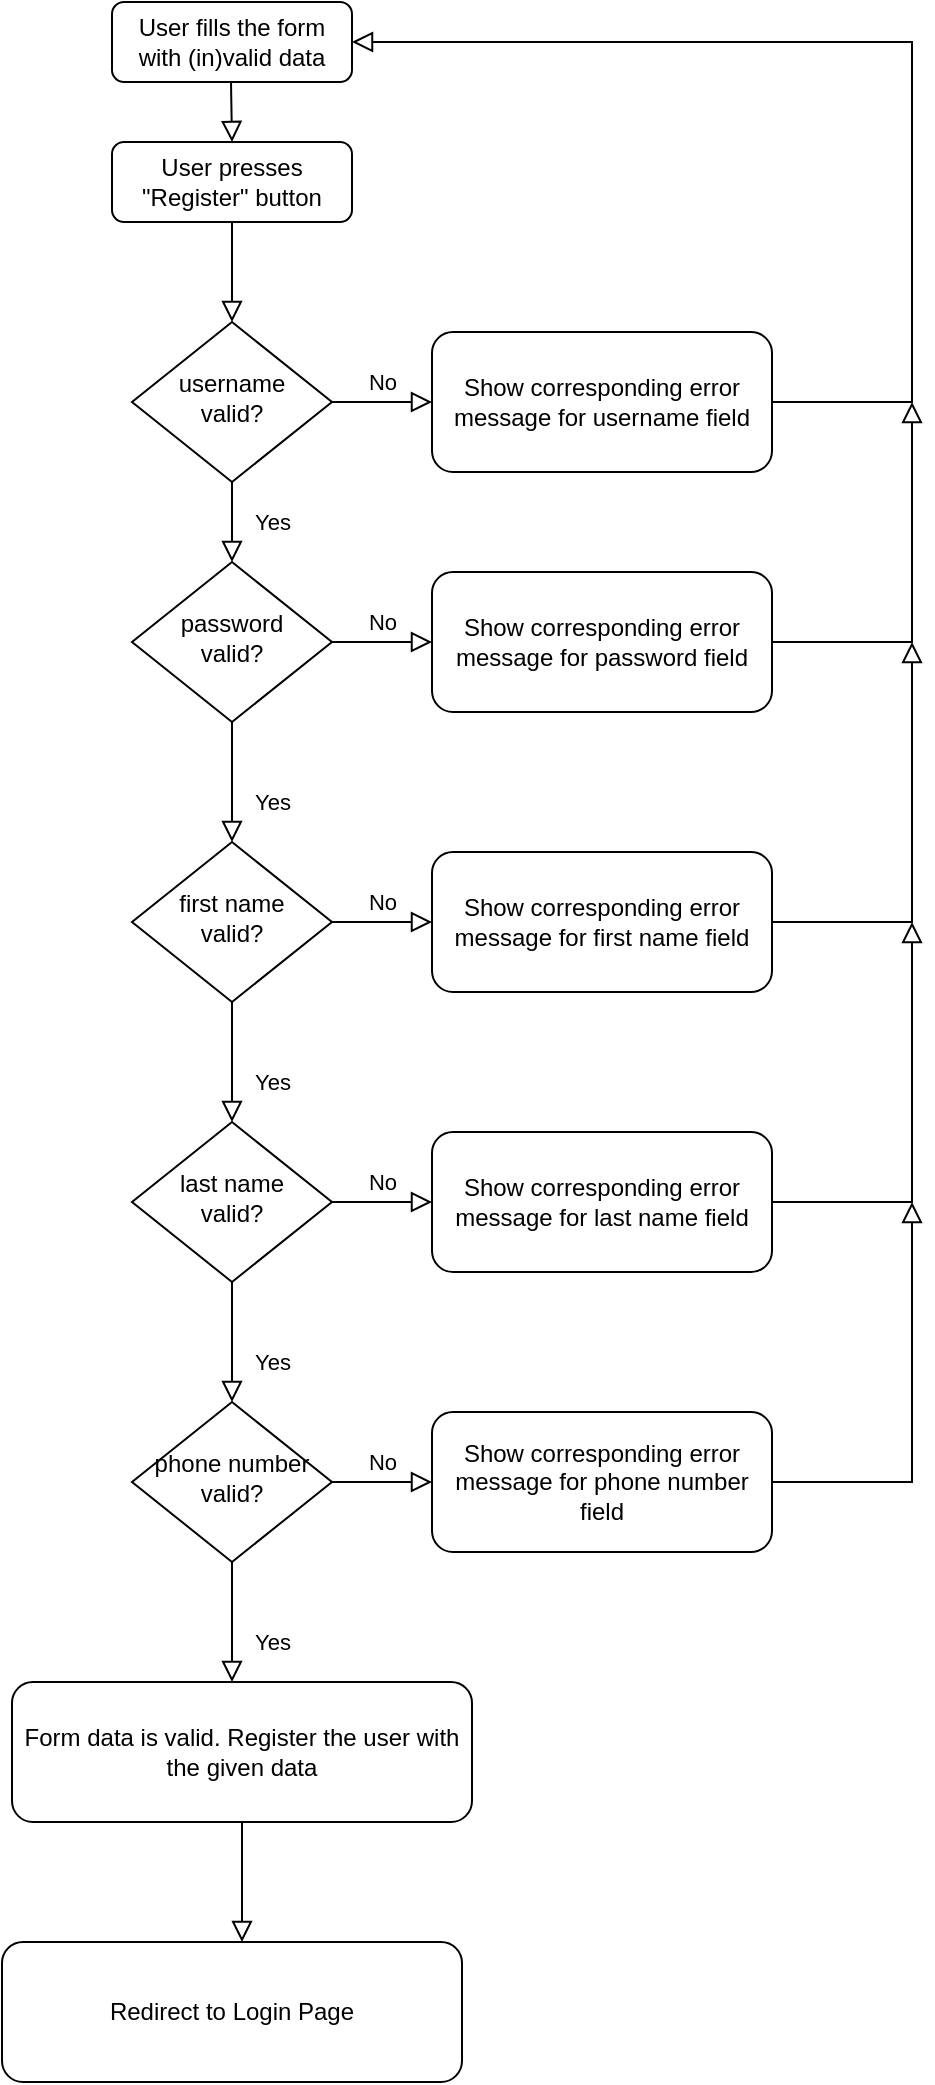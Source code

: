 <mxfile version="14.6.13" type="device"><diagram id="C5RBs43oDa-KdzZeNtuy" name="Page-1"><mxGraphModel dx="1581" dy="811" grid="1" gridSize="10" guides="1" tooltips="1" connect="1" arrows="1" fold="1" page="1" pageScale="1" pageWidth="827" pageHeight="1169" math="0" shadow="0"><root><mxCell id="WIyWlLk6GJQsqaUBKTNV-0"/><mxCell id="WIyWlLk6GJQsqaUBKTNV-1" parent="WIyWlLk6GJQsqaUBKTNV-0"/><mxCell id="WIyWlLk6GJQsqaUBKTNV-2" value="" style="rounded=0;html=1;jettySize=auto;orthogonalLoop=1;fontSize=11;endArrow=block;endFill=0;endSize=8;strokeWidth=1;shadow=0;labelBackgroundColor=none;edgeStyle=orthogonalEdgeStyle;" parent="WIyWlLk6GJQsqaUBKTNV-1" source="WIyWlLk6GJQsqaUBKTNV-3" target="WIyWlLk6GJQsqaUBKTNV-6" edge="1"><mxGeometry relative="1" as="geometry"/></mxCell><mxCell id="WIyWlLk6GJQsqaUBKTNV-3" value="User presses &quot;Register&quot; button" style="rounded=1;whiteSpace=wrap;html=1;fontSize=12;glass=0;strokeWidth=1;shadow=0;" parent="WIyWlLk6GJQsqaUBKTNV-1" vertex="1"><mxGeometry x="160" y="80" width="120" height="40" as="geometry"/></mxCell><mxCell id="WIyWlLk6GJQsqaUBKTNV-4" value="Yes" style="rounded=0;html=1;jettySize=auto;orthogonalLoop=1;fontSize=11;endArrow=block;endFill=0;endSize=8;strokeWidth=1;shadow=0;labelBackgroundColor=none;edgeStyle=orthogonalEdgeStyle;" parent="WIyWlLk6GJQsqaUBKTNV-1" source="WIyWlLk6GJQsqaUBKTNV-6" target="WIyWlLk6GJQsqaUBKTNV-10" edge="1"><mxGeometry y="20" relative="1" as="geometry"><mxPoint as="offset"/></mxGeometry></mxCell><mxCell id="WIyWlLk6GJQsqaUBKTNV-5" value="No" style="edgeStyle=orthogonalEdgeStyle;rounded=0;html=1;jettySize=auto;orthogonalLoop=1;fontSize=11;endArrow=block;endFill=0;endSize=8;strokeWidth=1;shadow=0;labelBackgroundColor=none;" parent="WIyWlLk6GJQsqaUBKTNV-1" source="WIyWlLk6GJQsqaUBKTNV-6" target="WIyWlLk6GJQsqaUBKTNV-7" edge="1"><mxGeometry y="10" relative="1" as="geometry"><mxPoint as="offset"/></mxGeometry></mxCell><mxCell id="WIyWlLk6GJQsqaUBKTNV-6" value="username &lt;br&gt;valid?" style="rhombus;whiteSpace=wrap;html=1;shadow=0;fontFamily=Helvetica;fontSize=12;align=center;strokeWidth=1;spacing=6;spacingTop=-4;" parent="WIyWlLk6GJQsqaUBKTNV-1" vertex="1"><mxGeometry x="170" y="170" width="100" height="80" as="geometry"/></mxCell><mxCell id="WIyWlLk6GJQsqaUBKTNV-7" value="Show corresponding error message for username field" style="rounded=1;whiteSpace=wrap;html=1;fontSize=12;glass=0;strokeWidth=1;shadow=0;" parent="WIyWlLk6GJQsqaUBKTNV-1" vertex="1"><mxGeometry x="320" y="175" width="170" height="70" as="geometry"/></mxCell><mxCell id="WIyWlLk6GJQsqaUBKTNV-8" value="Yes" style="rounded=0;html=1;jettySize=auto;orthogonalLoop=1;fontSize=11;endArrow=block;endFill=0;endSize=8;strokeWidth=1;shadow=0;labelBackgroundColor=none;edgeStyle=orthogonalEdgeStyle;" parent="WIyWlLk6GJQsqaUBKTNV-1" source="WIyWlLk6GJQsqaUBKTNV-10" edge="1"><mxGeometry x="0.333" y="20" relative="1" as="geometry"><mxPoint as="offset"/><mxPoint x="220" y="430" as="targetPoint"/></mxGeometry></mxCell><mxCell id="WIyWlLk6GJQsqaUBKTNV-9" value="No" style="edgeStyle=orthogonalEdgeStyle;rounded=0;html=1;jettySize=auto;orthogonalLoop=1;fontSize=11;endArrow=block;endFill=0;endSize=8;strokeWidth=1;shadow=0;labelBackgroundColor=none;" parent="WIyWlLk6GJQsqaUBKTNV-1" source="WIyWlLk6GJQsqaUBKTNV-10" edge="1"><mxGeometry y="10" relative="1" as="geometry"><mxPoint as="offset"/><mxPoint x="320" y="330" as="targetPoint"/><Array as="points"><mxPoint x="310" y="330"/><mxPoint x="310" y="330"/></Array></mxGeometry></mxCell><mxCell id="WIyWlLk6GJQsqaUBKTNV-10" value="password&lt;br&gt;valid?" style="rhombus;whiteSpace=wrap;html=1;shadow=0;fontFamily=Helvetica;fontSize=12;align=center;strokeWidth=1;spacing=6;spacingTop=-4;" parent="WIyWlLk6GJQsqaUBKTNV-1" vertex="1"><mxGeometry x="170" y="290" width="100" height="80" as="geometry"/></mxCell><mxCell id="lO0IjCdO753mHYzp2bdn-0" value="User fills the form with (in)valid data" style="rounded=1;whiteSpace=wrap;html=1;fontSize=12;glass=0;strokeWidth=1;shadow=0;" vertex="1" parent="WIyWlLk6GJQsqaUBKTNV-1"><mxGeometry x="160" y="10" width="120" height="40" as="geometry"/></mxCell><mxCell id="lO0IjCdO753mHYzp2bdn-1" value="" style="rounded=0;html=1;jettySize=auto;orthogonalLoop=1;fontSize=11;endArrow=block;endFill=0;endSize=8;strokeWidth=1;shadow=0;labelBackgroundColor=none;edgeStyle=orthogonalEdgeStyle;" edge="1" parent="WIyWlLk6GJQsqaUBKTNV-1"><mxGeometry relative="1" as="geometry"><mxPoint x="219.5" y="50" as="sourcePoint"/><mxPoint x="220" y="80" as="targetPoint"/></mxGeometry></mxCell><mxCell id="lO0IjCdO753mHYzp2bdn-4" value="" style="rounded=0;html=1;jettySize=auto;orthogonalLoop=1;fontSize=11;endArrow=block;endFill=0;endSize=8;strokeWidth=1;shadow=0;labelBackgroundColor=none;edgeStyle=orthogonalEdgeStyle;entryX=1;entryY=0.5;entryDx=0;entryDy=0;exitX=1;exitY=0.5;exitDx=0;exitDy=0;" edge="1" parent="WIyWlLk6GJQsqaUBKTNV-1" source="WIyWlLk6GJQsqaUBKTNV-7" target="lO0IjCdO753mHYzp2bdn-0"><mxGeometry relative="1" as="geometry"><mxPoint x="230" y="130" as="sourcePoint"/><mxPoint x="230" y="180" as="targetPoint"/><Array as="points"><mxPoint x="560" y="210"/><mxPoint x="560" y="30"/></Array></mxGeometry></mxCell><mxCell id="lO0IjCdO753mHYzp2bdn-5" value="Show corresponding error message for password field" style="rounded=1;whiteSpace=wrap;html=1;fontSize=12;glass=0;strokeWidth=1;shadow=0;" vertex="1" parent="WIyWlLk6GJQsqaUBKTNV-1"><mxGeometry x="320" y="295" width="170" height="70" as="geometry"/></mxCell><mxCell id="lO0IjCdO753mHYzp2bdn-6" value="" style="rounded=0;html=1;jettySize=auto;orthogonalLoop=1;fontSize=11;endArrow=block;endFill=0;endSize=8;strokeWidth=1;shadow=0;labelBackgroundColor=none;edgeStyle=orthogonalEdgeStyle;exitX=1;exitY=0.5;exitDx=0;exitDy=0;" edge="1" parent="WIyWlLk6GJQsqaUBKTNV-1"><mxGeometry relative="1" as="geometry"><mxPoint x="490" y="330" as="sourcePoint"/><mxPoint x="560" y="210" as="targetPoint"/><Array as="points"><mxPoint x="560" y="330"/></Array></mxGeometry></mxCell><mxCell id="lO0IjCdO753mHYzp2bdn-11" value="Yes" style="rounded=0;html=1;jettySize=auto;orthogonalLoop=1;fontSize=11;endArrow=block;endFill=0;endSize=8;strokeWidth=1;shadow=0;labelBackgroundColor=none;edgeStyle=orthogonalEdgeStyle;" edge="1" parent="WIyWlLk6GJQsqaUBKTNV-1" source="lO0IjCdO753mHYzp2bdn-13"><mxGeometry x="0.333" y="20" relative="1" as="geometry"><mxPoint as="offset"/><mxPoint x="220" y="570" as="targetPoint"/></mxGeometry></mxCell><mxCell id="lO0IjCdO753mHYzp2bdn-12" value="No" style="edgeStyle=orthogonalEdgeStyle;rounded=0;html=1;jettySize=auto;orthogonalLoop=1;fontSize=11;endArrow=block;endFill=0;endSize=8;strokeWidth=1;shadow=0;labelBackgroundColor=none;" edge="1" parent="WIyWlLk6GJQsqaUBKTNV-1" source="lO0IjCdO753mHYzp2bdn-13"><mxGeometry y="10" relative="1" as="geometry"><mxPoint as="offset"/><mxPoint x="320" y="470" as="targetPoint"/><Array as="points"><mxPoint x="310" y="470"/><mxPoint x="310" y="470"/></Array></mxGeometry></mxCell><mxCell id="lO0IjCdO753mHYzp2bdn-13" value="first name&lt;br&gt;valid?" style="rhombus;whiteSpace=wrap;html=1;shadow=0;fontFamily=Helvetica;fontSize=12;align=center;strokeWidth=1;spacing=6;spacingTop=-4;" vertex="1" parent="WIyWlLk6GJQsqaUBKTNV-1"><mxGeometry x="170" y="430" width="100" height="80" as="geometry"/></mxCell><mxCell id="lO0IjCdO753mHYzp2bdn-14" value="Show corresponding error message for first name field" style="rounded=1;whiteSpace=wrap;html=1;fontSize=12;glass=0;strokeWidth=1;shadow=0;" vertex="1" parent="WIyWlLk6GJQsqaUBKTNV-1"><mxGeometry x="320" y="435" width="170" height="70" as="geometry"/></mxCell><mxCell id="lO0IjCdO753mHYzp2bdn-15" value="" style="rounded=0;html=1;jettySize=auto;orthogonalLoop=1;fontSize=11;endArrow=block;endFill=0;endSize=8;strokeWidth=1;shadow=0;labelBackgroundColor=none;edgeStyle=orthogonalEdgeStyle;exitX=1;exitY=0.5;exitDx=0;exitDy=0;" edge="1" parent="WIyWlLk6GJQsqaUBKTNV-1"><mxGeometry relative="1" as="geometry"><mxPoint x="490" y="470" as="sourcePoint"/><mxPoint x="560" y="330" as="targetPoint"/><Array as="points"><mxPoint x="560" y="470"/></Array></mxGeometry></mxCell><mxCell id="lO0IjCdO753mHYzp2bdn-16" value="Yes" style="rounded=0;html=1;jettySize=auto;orthogonalLoop=1;fontSize=11;endArrow=block;endFill=0;endSize=8;strokeWidth=1;shadow=0;labelBackgroundColor=none;edgeStyle=orthogonalEdgeStyle;" edge="1" parent="WIyWlLk6GJQsqaUBKTNV-1" source="lO0IjCdO753mHYzp2bdn-18"><mxGeometry x="0.333" y="20" relative="1" as="geometry"><mxPoint as="offset"/><mxPoint x="220" y="710" as="targetPoint"/></mxGeometry></mxCell><mxCell id="lO0IjCdO753mHYzp2bdn-17" value="No" style="edgeStyle=orthogonalEdgeStyle;rounded=0;html=1;jettySize=auto;orthogonalLoop=1;fontSize=11;endArrow=block;endFill=0;endSize=8;strokeWidth=1;shadow=0;labelBackgroundColor=none;" edge="1" parent="WIyWlLk6GJQsqaUBKTNV-1" source="lO0IjCdO753mHYzp2bdn-18"><mxGeometry y="10" relative="1" as="geometry"><mxPoint as="offset"/><mxPoint x="320" y="610" as="targetPoint"/><Array as="points"><mxPoint x="310" y="610"/><mxPoint x="310" y="610"/></Array></mxGeometry></mxCell><mxCell id="lO0IjCdO753mHYzp2bdn-18" value="last name&lt;br&gt;valid?" style="rhombus;whiteSpace=wrap;html=1;shadow=0;fontFamily=Helvetica;fontSize=12;align=center;strokeWidth=1;spacing=6;spacingTop=-4;" vertex="1" parent="WIyWlLk6GJQsqaUBKTNV-1"><mxGeometry x="170" y="570" width="100" height="80" as="geometry"/></mxCell><mxCell id="lO0IjCdO753mHYzp2bdn-19" value="Show corresponding error message for last name field" style="rounded=1;whiteSpace=wrap;html=1;fontSize=12;glass=0;strokeWidth=1;shadow=0;" vertex="1" parent="WIyWlLk6GJQsqaUBKTNV-1"><mxGeometry x="320" y="575" width="170" height="70" as="geometry"/></mxCell><mxCell id="lO0IjCdO753mHYzp2bdn-20" value="" style="rounded=0;html=1;jettySize=auto;orthogonalLoop=1;fontSize=11;endArrow=block;endFill=0;endSize=8;strokeWidth=1;shadow=0;labelBackgroundColor=none;edgeStyle=orthogonalEdgeStyle;exitX=1;exitY=0.5;exitDx=0;exitDy=0;" edge="1" parent="WIyWlLk6GJQsqaUBKTNV-1"><mxGeometry relative="1" as="geometry"><mxPoint x="490" y="610" as="sourcePoint"/><mxPoint x="560" y="470" as="targetPoint"/><Array as="points"><mxPoint x="560" y="610"/></Array></mxGeometry></mxCell><mxCell id="lO0IjCdO753mHYzp2bdn-21" value="Yes" style="rounded=0;html=1;jettySize=auto;orthogonalLoop=1;fontSize=11;endArrow=block;endFill=0;endSize=8;strokeWidth=1;shadow=0;labelBackgroundColor=none;edgeStyle=orthogonalEdgeStyle;" edge="1" parent="WIyWlLk6GJQsqaUBKTNV-1" source="lO0IjCdO753mHYzp2bdn-23"><mxGeometry x="0.333" y="20" relative="1" as="geometry"><mxPoint as="offset"/><mxPoint x="220" y="850" as="targetPoint"/></mxGeometry></mxCell><mxCell id="lO0IjCdO753mHYzp2bdn-22" value="No" style="edgeStyle=orthogonalEdgeStyle;rounded=0;html=1;jettySize=auto;orthogonalLoop=1;fontSize=11;endArrow=block;endFill=0;endSize=8;strokeWidth=1;shadow=0;labelBackgroundColor=none;" edge="1" parent="WIyWlLk6GJQsqaUBKTNV-1" source="lO0IjCdO753mHYzp2bdn-23"><mxGeometry y="10" relative="1" as="geometry"><mxPoint as="offset"/><mxPoint x="320" y="750" as="targetPoint"/><Array as="points"><mxPoint x="310" y="750"/><mxPoint x="310" y="750"/></Array></mxGeometry></mxCell><mxCell id="lO0IjCdO753mHYzp2bdn-23" value="phone number&lt;br&gt;valid?" style="rhombus;whiteSpace=wrap;html=1;shadow=0;fontFamily=Helvetica;fontSize=12;align=center;strokeWidth=1;spacing=6;spacingTop=-4;" vertex="1" parent="WIyWlLk6GJQsqaUBKTNV-1"><mxGeometry x="170" y="710" width="100" height="80" as="geometry"/></mxCell><mxCell id="lO0IjCdO753mHYzp2bdn-24" value="Show corresponding error message for phone number field" style="rounded=1;whiteSpace=wrap;html=1;fontSize=12;glass=0;strokeWidth=1;shadow=0;" vertex="1" parent="WIyWlLk6GJQsqaUBKTNV-1"><mxGeometry x="320" y="715" width="170" height="70" as="geometry"/></mxCell><mxCell id="lO0IjCdO753mHYzp2bdn-25" value="" style="rounded=0;html=1;jettySize=auto;orthogonalLoop=1;fontSize=11;endArrow=block;endFill=0;endSize=8;strokeWidth=1;shadow=0;labelBackgroundColor=none;edgeStyle=orthogonalEdgeStyle;exitX=1;exitY=0.5;exitDx=0;exitDy=0;" edge="1" parent="WIyWlLk6GJQsqaUBKTNV-1"><mxGeometry relative="1" as="geometry"><mxPoint x="490" y="750" as="sourcePoint"/><mxPoint x="560" y="610" as="targetPoint"/><Array as="points"><mxPoint x="560" y="750"/></Array></mxGeometry></mxCell><mxCell id="lO0IjCdO753mHYzp2bdn-26" value="Form data is valid. Register the user with the given data" style="rounded=1;whiteSpace=wrap;html=1;fontSize=12;glass=0;strokeWidth=1;shadow=0;" vertex="1" parent="WIyWlLk6GJQsqaUBKTNV-1"><mxGeometry x="110" y="850" width="230" height="70" as="geometry"/></mxCell><mxCell id="lO0IjCdO753mHYzp2bdn-27" value="Redirect to Login Page" style="rounded=1;whiteSpace=wrap;html=1;fontSize=12;glass=0;strokeWidth=1;shadow=0;" vertex="1" parent="WIyWlLk6GJQsqaUBKTNV-1"><mxGeometry x="105" y="980" width="230" height="70" as="geometry"/></mxCell><mxCell id="lO0IjCdO753mHYzp2bdn-28" value="" style="rounded=0;html=1;jettySize=auto;orthogonalLoop=1;fontSize=11;endArrow=block;endFill=0;endSize=8;strokeWidth=1;shadow=0;labelBackgroundColor=none;edgeStyle=orthogonalEdgeStyle;exitX=0.5;exitY=1;exitDx=0;exitDy=0;" edge="1" parent="WIyWlLk6GJQsqaUBKTNV-1" source="lO0IjCdO753mHYzp2bdn-26"><mxGeometry x="0.333" y="20" relative="1" as="geometry"><mxPoint as="offset"/><mxPoint x="225" y="980" as="targetPoint"/><mxPoint x="230" y="800" as="sourcePoint"/></mxGeometry></mxCell></root></mxGraphModel></diagram></mxfile>